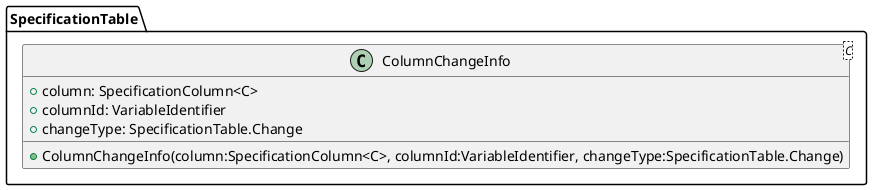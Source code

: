@startuml

    class SpecificationTable.ColumnChangeInfo<C> {
        +column: SpecificationColumn<C>
        +columnId: VariableIdentifier
        +changeType: SpecificationTable.Change
        +ColumnChangeInfo(column:SpecificationColumn<C>, columnId:VariableIdentifier, changeType:SpecificationTable.Change)
    }

@enduml
